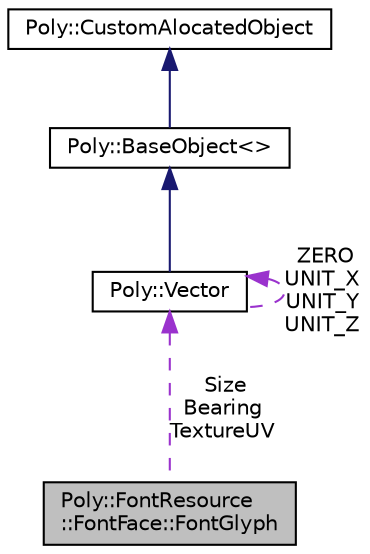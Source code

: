 digraph "Poly::FontResource::FontFace::FontGlyph"
{
  edge [fontname="Helvetica",fontsize="10",labelfontname="Helvetica",labelfontsize="10"];
  node [fontname="Helvetica",fontsize="10",shape=record];
  Node1 [label="Poly::FontResource\l::FontFace::FontGlyph",height=0.2,width=0.4,color="black", fillcolor="grey75", style="filled", fontcolor="black"];
  Node2 -> Node1 [dir="back",color="darkorchid3",fontsize="10",style="dashed",label=" Size\nBearing\nTextureUV" ,fontname="Helvetica"];
  Node2 [label="Poly::Vector",height=0.2,width=0.4,color="black", fillcolor="white", style="filled",URL="$class_poly_1_1_vector.html",tooltip="Class representing 3D vector that takes advantage of SIMD (if possible)."];
  Node3 -> Node2 [dir="back",color="midnightblue",fontsize="10",style="solid",fontname="Helvetica"];
  Node3 [label="Poly::BaseObject\<\>",height=0.2,width=0.4,color="black", fillcolor="white", style="filled",URL="$class_poly_1_1_base_object.html"];
  Node4 -> Node3 [dir="back",color="midnightblue",fontsize="10",style="solid",fontname="Helvetica"];
  Node4 [label="Poly::CustomAlocatedObject",height=0.2,width=0.4,color="black", fillcolor="white", style="filled",URL="$class_poly_1_1_custom_alocated_object.html"];
  Node2 -> Node2 [dir="back",color="darkorchid3",fontsize="10",style="dashed",label=" ZERO\nUNIT_X\nUNIT_Y\nUNIT_Z" ,fontname="Helvetica"];
}
